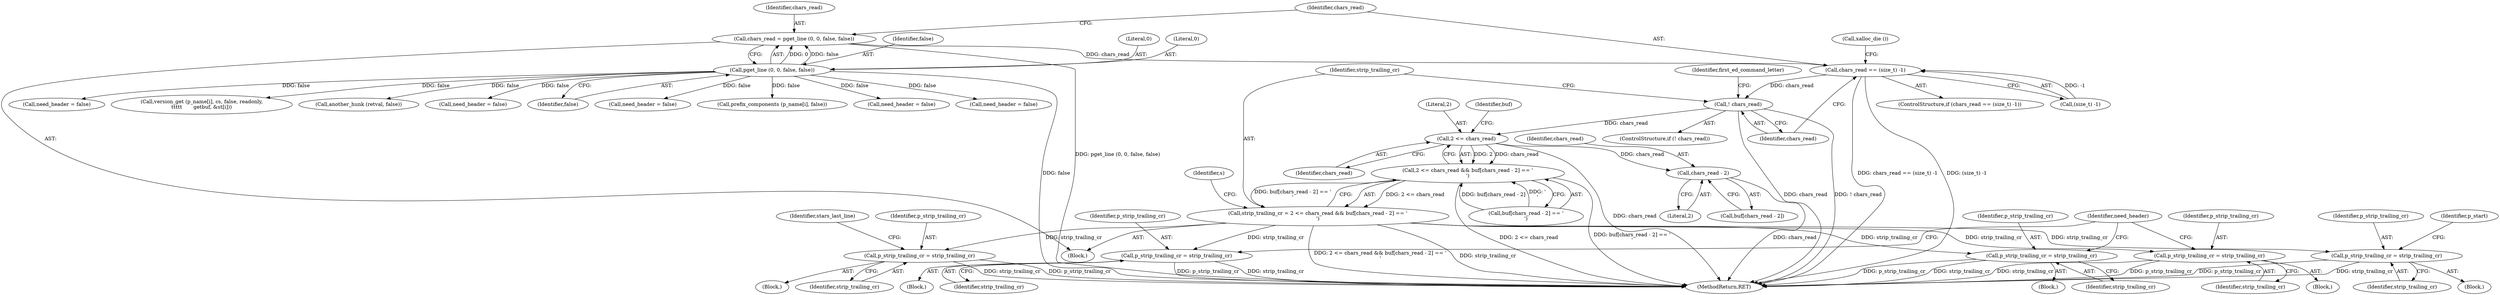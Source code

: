 digraph "0_savannah_f290f48a621867084884bfff87f8093c15195e6a@API" {
"1000375" [label="(Call,chars_read = pget_line (0, 0, false, false))"];
"1000377" [label="(Call,pget_line (0, 0, false, false))"];
"1000383" [label="(Call,chars_read == (size_t) -1)"];
"1000391" [label="(Call,! chars_read)"];
"1000427" [label="(Call,2 <= chars_read)"];
"1000426" [label="(Call,2 <= chars_read && buf[chars_read - 2] == '\r')"];
"1000424" [label="(Call,strip_trailing_cr = 2 <= chars_read && buf[chars_read - 2] == '\r')"];
"1000575" [label="(Call,p_strip_trailing_cr = strip_trailing_cr)"];
"1000634" [label="(Call,p_strip_trailing_cr = strip_trailing_cr)"];
"1000660" [label="(Call,p_strip_trailing_cr = strip_trailing_cr)"];
"1001204" [label="(Call,p_strip_trailing_cr = strip_trailing_cr)"];
"1001496" [label="(Call,p_strip_trailing_cr = strip_trailing_cr)"];
"1000433" [label="(Call,chars_read - 2)"];
"1000434" [label="(Identifier,chars_read)"];
"1001205" [label="(Identifier,p_strip_trailing_cr)"];
"1000377" [label="(Call,pget_line (0, 0, false, false))"];
"1002018" [label="(Call,prefix_components (p_name[i], false))"];
"1000382" [label="(ControlStructure,if (chars_read == (size_t) -1))"];
"1000392" [label="(Identifier,chars_read)"];
"1000424" [label="(Call,strip_trailing_cr = 2 <= chars_read && buf[chars_read - 2] == '\r')"];
"1000662" [label="(Identifier,strip_trailing_cr)"];
"1000661" [label="(Identifier,p_strip_trailing_cr)"];
"1001206" [label="(Identifier,strip_trailing_cr)"];
"1001500" [label="(Identifier,p_start)"];
"1000604" [label="(Call,need_header = false)"];
"1000636" [label="(Identifier,strip_trailing_cr)"];
"1001497" [label="(Identifier,p_strip_trailing_cr)"];
"1001181" [label="(Call,need_header = false)"];
"1000431" [label="(Call,buf[chars_read - 2])"];
"1000435" [label="(Literal,2)"];
"1000384" [label="(Identifier,chars_read)"];
"1000425" [label="(Identifier,strip_trailing_cr)"];
"1000426" [label="(Call,2 <= chars_read && buf[chars_read - 2] == '\r')"];
"1000346" [label="(Block,)"];
"1000562" [label="(Block,)"];
"1000427" [label="(Call,2 <= chars_read)"];
"1002173" [label="(MethodReturn,RET)"];
"1000381" [label="(Identifier,false)"];
"1000657" [label="(Call,need_header = false)"];
"1001458" [label="(Block,)"];
"1000379" [label="(Literal,0)"];
"1000433" [label="(Call,chars_read - 2)"];
"1000383" [label="(Call,chars_read == (size_t) -1)"];
"1001498" [label="(Identifier,strip_trailing_cr)"];
"1000660" [label="(Call,p_strip_trailing_cr = strip_trailing_cr)"];
"1001899" [label="(Call,version_get (p_name[i], cs, false, readonly,\n\t\t\t\t\t       getbuf, &st[i]))"];
"1000380" [label="(Identifier,false)"];
"1000429" [label="(Identifier,chars_read)"];
"1001158" [label="(Block,)"];
"1000378" [label="(Literal,0)"];
"1000575" [label="(Call,p_strip_trailing_cr = strip_trailing_cr)"];
"1000428" [label="(Literal,2)"];
"1000635" [label="(Identifier,p_strip_trailing_cr)"];
"1000634" [label="(Call,p_strip_trailing_cr = strip_trailing_cr)"];
"1000432" [label="(Identifier,buf)"];
"1001536" [label="(Call,another_hunk (retval, false))"];
"1000375" [label="(Call,chars_read = pget_line (0, 0, false, false))"];
"1001208" [label="(Identifier,need_header)"];
"1000390" [label="(ControlStructure,if (! chars_read))"];
"1000852" [label="(Call,need_header = false)"];
"1001204" [label="(Call,p_strip_trailing_cr = strip_trailing_cr)"];
"1000385" [label="(Call,(size_t) -1)"];
"1000631" [label="(Call,need_header = false)"];
"1000643" [label="(Block,)"];
"1000613" [label="(Block,)"];
"1000581" [label="(Identifier,stars_last_line)"];
"1000376" [label="(Identifier,chars_read)"];
"1000389" [label="(Call,xalloc_die ())"];
"1000439" [label="(Identifier,s)"];
"1000576" [label="(Identifier,p_strip_trailing_cr)"];
"1000391" [label="(Call,! chars_read)"];
"1001496" [label="(Call,p_strip_trailing_cr = strip_trailing_cr)"];
"1000395" [label="(Identifier,first_ed_command_letter)"];
"1000577" [label="(Identifier,strip_trailing_cr)"];
"1000430" [label="(Call,buf[chars_read - 2] == '\r')"];
"1000375" -> "1000346"  [label="AST: "];
"1000375" -> "1000377"  [label="CFG: "];
"1000376" -> "1000375"  [label="AST: "];
"1000377" -> "1000375"  [label="AST: "];
"1000384" -> "1000375"  [label="CFG: "];
"1000375" -> "1002173"  [label="DDG: pget_line (0, 0, false, false)"];
"1000377" -> "1000375"  [label="DDG: 0"];
"1000377" -> "1000375"  [label="DDG: false"];
"1000375" -> "1000383"  [label="DDG: chars_read"];
"1000377" -> "1000381"  [label="CFG: "];
"1000378" -> "1000377"  [label="AST: "];
"1000379" -> "1000377"  [label="AST: "];
"1000380" -> "1000377"  [label="AST: "];
"1000381" -> "1000377"  [label="AST: "];
"1000377" -> "1002173"  [label="DDG: false"];
"1000377" -> "1000604"  [label="DDG: false"];
"1000377" -> "1000631"  [label="DDG: false"];
"1000377" -> "1000657"  [label="DDG: false"];
"1000377" -> "1000852"  [label="DDG: false"];
"1000377" -> "1001181"  [label="DDG: false"];
"1000377" -> "1001536"  [label="DDG: false"];
"1000377" -> "1001899"  [label="DDG: false"];
"1000377" -> "1002018"  [label="DDG: false"];
"1000383" -> "1000382"  [label="AST: "];
"1000383" -> "1000385"  [label="CFG: "];
"1000384" -> "1000383"  [label="AST: "];
"1000385" -> "1000383"  [label="AST: "];
"1000389" -> "1000383"  [label="CFG: "];
"1000392" -> "1000383"  [label="CFG: "];
"1000383" -> "1002173"  [label="DDG: chars_read == (size_t) -1"];
"1000383" -> "1002173"  [label="DDG: (size_t) -1"];
"1000385" -> "1000383"  [label="DDG: -1"];
"1000383" -> "1000391"  [label="DDG: chars_read"];
"1000391" -> "1000390"  [label="AST: "];
"1000391" -> "1000392"  [label="CFG: "];
"1000392" -> "1000391"  [label="AST: "];
"1000395" -> "1000391"  [label="CFG: "];
"1000425" -> "1000391"  [label="CFG: "];
"1000391" -> "1002173"  [label="DDG: chars_read"];
"1000391" -> "1002173"  [label="DDG: ! chars_read"];
"1000391" -> "1000427"  [label="DDG: chars_read"];
"1000427" -> "1000426"  [label="AST: "];
"1000427" -> "1000429"  [label="CFG: "];
"1000428" -> "1000427"  [label="AST: "];
"1000429" -> "1000427"  [label="AST: "];
"1000432" -> "1000427"  [label="CFG: "];
"1000426" -> "1000427"  [label="CFG: "];
"1000427" -> "1002173"  [label="DDG: chars_read"];
"1000427" -> "1000426"  [label="DDG: 2"];
"1000427" -> "1000426"  [label="DDG: chars_read"];
"1000427" -> "1000433"  [label="DDG: chars_read"];
"1000426" -> "1000424"  [label="AST: "];
"1000426" -> "1000430"  [label="CFG: "];
"1000430" -> "1000426"  [label="AST: "];
"1000424" -> "1000426"  [label="CFG: "];
"1000426" -> "1002173"  [label="DDG: 2 <= chars_read"];
"1000426" -> "1002173"  [label="DDG: buf[chars_read - 2] == '\r'"];
"1000426" -> "1000424"  [label="DDG: 2 <= chars_read"];
"1000426" -> "1000424"  [label="DDG: buf[chars_read - 2] == '\r'"];
"1000430" -> "1000426"  [label="DDG: buf[chars_read - 2]"];
"1000430" -> "1000426"  [label="DDG: '\r'"];
"1000424" -> "1000346"  [label="AST: "];
"1000425" -> "1000424"  [label="AST: "];
"1000439" -> "1000424"  [label="CFG: "];
"1000424" -> "1002173"  [label="DDG: 2 <= chars_read && buf[chars_read - 2] == '\r'"];
"1000424" -> "1002173"  [label="DDG: strip_trailing_cr"];
"1000424" -> "1000575"  [label="DDG: strip_trailing_cr"];
"1000424" -> "1000634"  [label="DDG: strip_trailing_cr"];
"1000424" -> "1000660"  [label="DDG: strip_trailing_cr"];
"1000424" -> "1001204"  [label="DDG: strip_trailing_cr"];
"1000424" -> "1001496"  [label="DDG: strip_trailing_cr"];
"1000575" -> "1000562"  [label="AST: "];
"1000575" -> "1000577"  [label="CFG: "];
"1000576" -> "1000575"  [label="AST: "];
"1000577" -> "1000575"  [label="AST: "];
"1000581" -> "1000575"  [label="CFG: "];
"1000575" -> "1002173"  [label="DDG: strip_trailing_cr"];
"1000575" -> "1002173"  [label="DDG: p_strip_trailing_cr"];
"1000634" -> "1000613"  [label="AST: "];
"1000634" -> "1000636"  [label="CFG: "];
"1000635" -> "1000634"  [label="AST: "];
"1000636" -> "1000634"  [label="AST: "];
"1001208" -> "1000634"  [label="CFG: "];
"1000634" -> "1002173"  [label="DDG: p_strip_trailing_cr"];
"1000634" -> "1002173"  [label="DDG: strip_trailing_cr"];
"1000660" -> "1000643"  [label="AST: "];
"1000660" -> "1000662"  [label="CFG: "];
"1000661" -> "1000660"  [label="AST: "];
"1000662" -> "1000660"  [label="AST: "];
"1001208" -> "1000660"  [label="CFG: "];
"1000660" -> "1002173"  [label="DDG: p_strip_trailing_cr"];
"1000660" -> "1002173"  [label="DDG: strip_trailing_cr"];
"1001204" -> "1001158"  [label="AST: "];
"1001204" -> "1001206"  [label="CFG: "];
"1001205" -> "1001204"  [label="AST: "];
"1001206" -> "1001204"  [label="AST: "];
"1001208" -> "1001204"  [label="CFG: "];
"1001204" -> "1002173"  [label="DDG: p_strip_trailing_cr"];
"1001204" -> "1002173"  [label="DDG: strip_trailing_cr"];
"1001496" -> "1001458"  [label="AST: "];
"1001496" -> "1001498"  [label="CFG: "];
"1001497" -> "1001496"  [label="AST: "];
"1001498" -> "1001496"  [label="AST: "];
"1001500" -> "1001496"  [label="CFG: "];
"1001496" -> "1002173"  [label="DDG: p_strip_trailing_cr"];
"1001496" -> "1002173"  [label="DDG: strip_trailing_cr"];
"1000433" -> "1000431"  [label="AST: "];
"1000433" -> "1000435"  [label="CFG: "];
"1000434" -> "1000433"  [label="AST: "];
"1000435" -> "1000433"  [label="AST: "];
"1000431" -> "1000433"  [label="CFG: "];
"1000433" -> "1002173"  [label="DDG: chars_read"];
}
